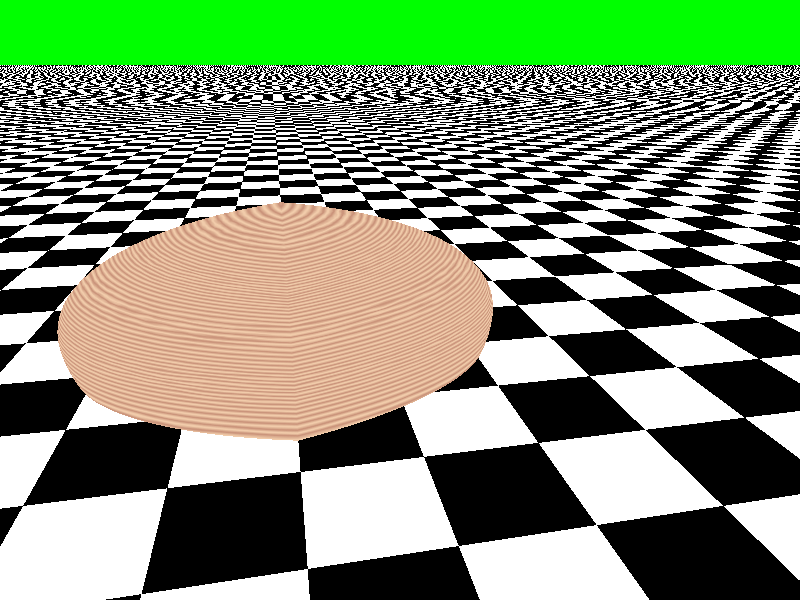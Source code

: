 #include "colors.inc"
#include "woods.inc"

light_source{
        <-2,10,4>
        color White
}

background{
        color Green}

camera{
        location <-5,1,0>
        look_at <0,-1,-1>
}

#declare boat=
        union{
                isosurface{
                        function{
                                pow(abs(x)-2,2)+pow(y,2)+pow(z-1,2)-4
                        }
                        contained_by{
                                box{<0,0,0>,<-3,-3,-3>}
                        }
                        max_gradient 8
                        open
                        scale <1,.25,1>      
                }
                isosurface{
                        function{
                                 pow(abs(x)-2,2)+pow(y,2)+pow(-z-1,2)-4
                                } 
                        contained_by{
                                box{0,<-3,-3,3>}
                        }
                        max_gradient 8
                        open
                        scale <1,.25,1>
                }        
        }                


object{
        boat
        texture{T_Wood1}
}
        
                                                                      
  
 
plane{
        <0,1,0>,-2
        pigment{
                checker color Black color White
        }
}                                                